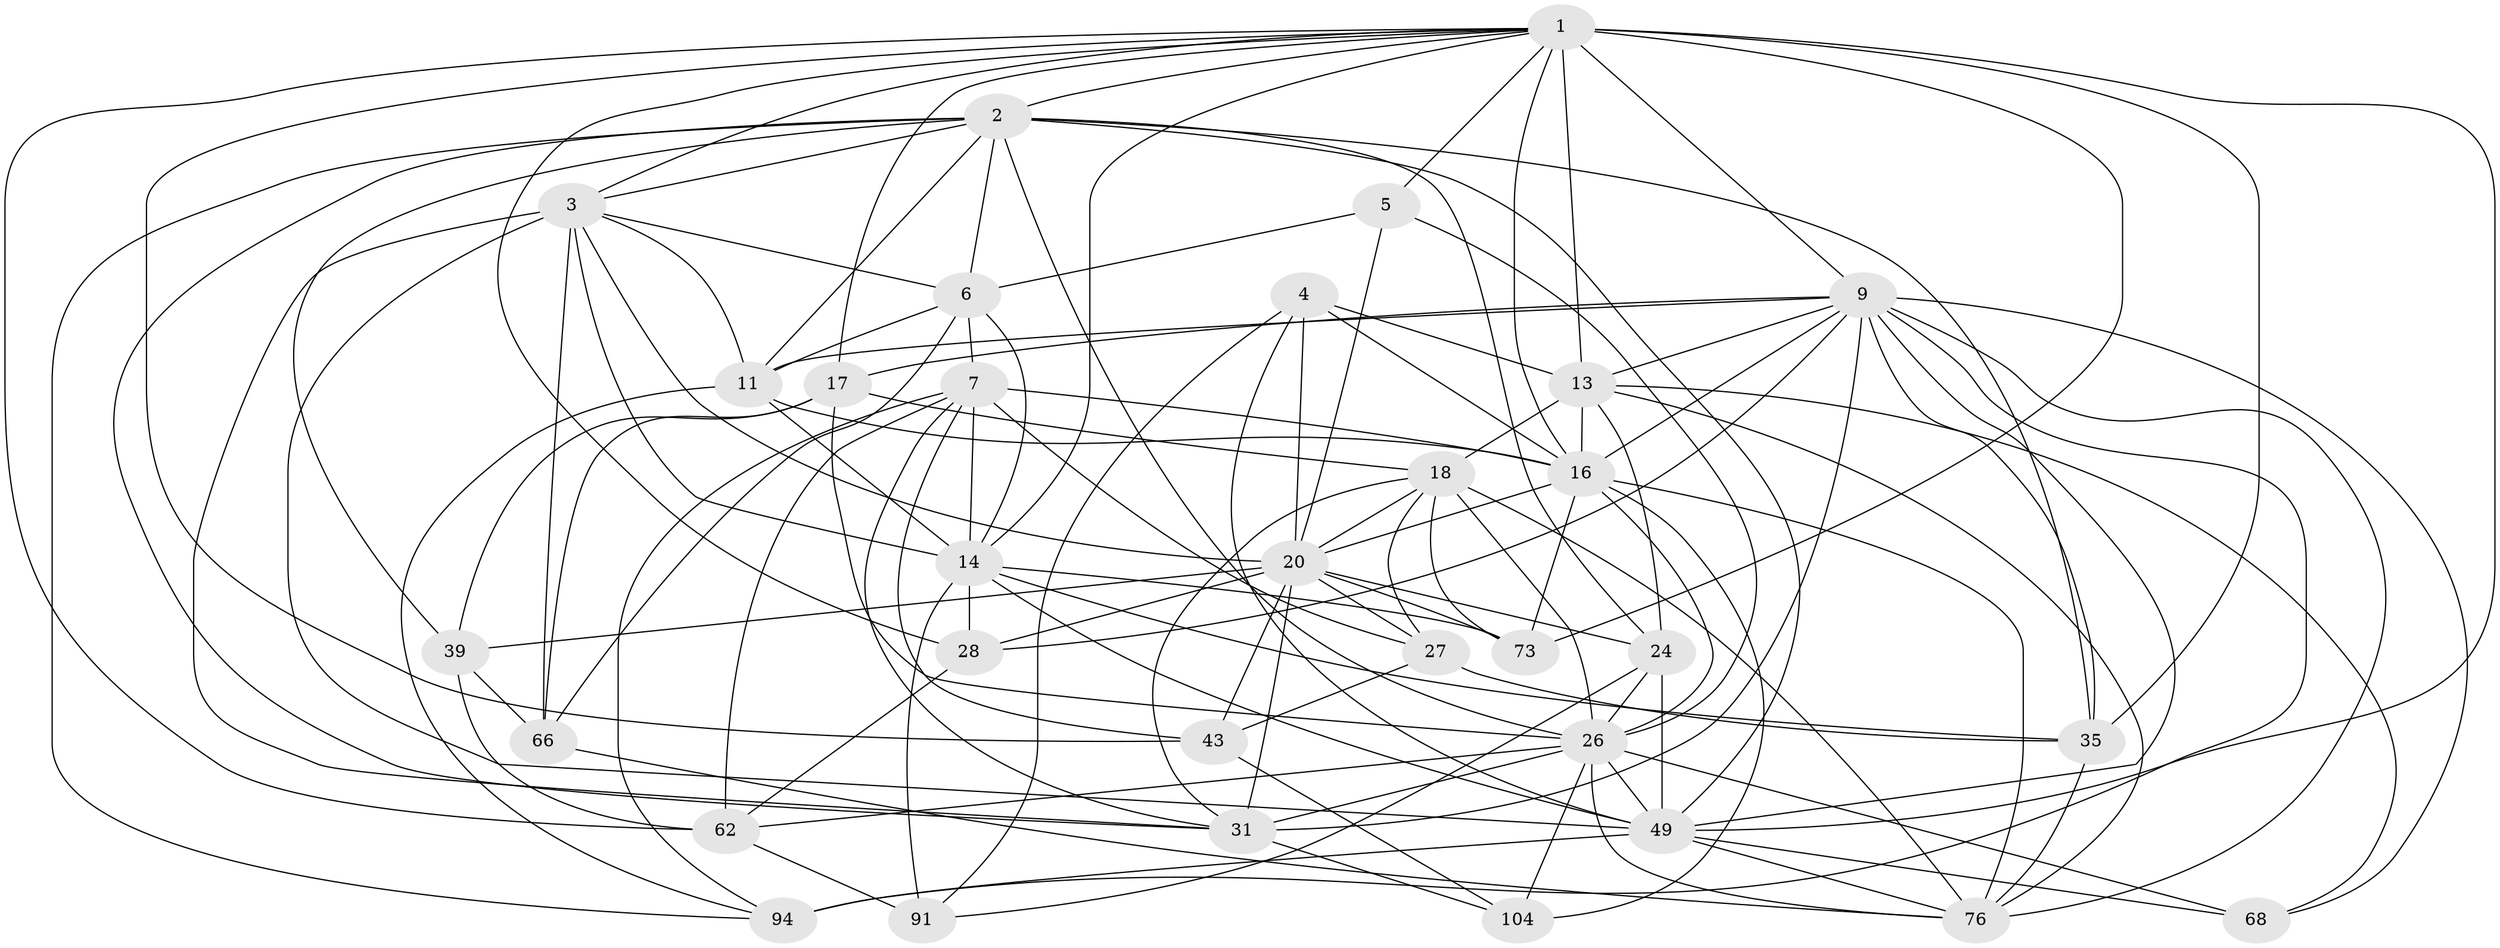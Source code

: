 // original degree distribution, {4: 1.0}
// Generated by graph-tools (version 1.1) at 2025/21/03/04/25 18:21:02]
// undirected, 32 vertices, 118 edges
graph export_dot {
graph [start="1"]
  node [color=gray90,style=filled];
  1 [super="+92+8"];
  2 [super="+64+21+42"];
  3 [super="+10+55+19"];
  4 [super="+85"];
  5;
  6 [super="+81+61"];
  7 [super="+15+82"];
  9 [super="+12+30"];
  11 [super="+97+23"];
  13 [super="+86+58+40"];
  14 [super="+38+44"];
  16 [super="+74+87+79+99"];
  17 [super="+65"];
  18 [super="+96+22"];
  20 [super="+46"];
  24 [super="+51"];
  26 [super="+53+100+29"];
  27 [super="+67"];
  28 [super="+90"];
  31 [super="+89+45"];
  35 [super="+108+56+80"];
  39 [super="+48"];
  43 [super="+95"];
  49 [super="+59+69"];
  62 [super="+72"];
  66 [super="+103"];
  68;
  73 [super="+83"];
  76 [super="+88+107"];
  91;
  94 [super="+101"];
  104;
  1 -- 16;
  1 -- 49;
  1 -- 35 [weight=2];
  1 -- 14 [weight=2];
  1 -- 9 [weight=4];
  1 -- 2;
  1 -- 3;
  1 -- 5;
  1 -- 73 [weight=2];
  1 -- 43 [weight=2];
  1 -- 13 [weight=2];
  1 -- 17;
  1 -- 28;
  1 -- 62;
  2 -- 35 [weight=2];
  2 -- 39;
  2 -- 11;
  2 -- 31;
  2 -- 3;
  2 -- 6;
  2 -- 26;
  2 -- 94;
  2 -- 24;
  2 -- 49;
  3 -- 49;
  3 -- 66 [weight=2];
  3 -- 11;
  3 -- 31;
  3 -- 20;
  3 -- 14;
  3 -- 6;
  4 -- 16;
  4 -- 91;
  4 -- 13 [weight=2];
  4 -- 20;
  4 -- 49;
  5 -- 20;
  5 -- 6;
  5 -- 26;
  6 -- 11 [weight=2];
  6 -- 66;
  6 -- 14;
  6 -- 7;
  7 -- 62;
  7 -- 43;
  7 -- 94;
  7 -- 16;
  7 -- 31;
  7 -- 27;
  7 -- 14;
  9 -- 76;
  9 -- 28 [weight=2];
  9 -- 17;
  9 -- 68;
  9 -- 94;
  9 -- 35;
  9 -- 11;
  9 -- 13;
  9 -- 16;
  9 -- 49;
  9 -- 31;
  11 -- 94;
  11 -- 16;
  11 -- 14;
  13 -- 16;
  13 -- 68;
  13 -- 24;
  13 -- 18;
  13 -- 76;
  14 -- 91;
  14 -- 35 [weight=2];
  14 -- 28;
  14 -- 73;
  14 -- 49;
  16 -- 73;
  16 -- 20 [weight=2];
  16 -- 104;
  16 -- 26;
  16 -- 76;
  17 -- 26;
  17 -- 18 [weight=2];
  17 -- 66;
  17 -- 39 [weight=2];
  18 -- 26;
  18 -- 73;
  18 -- 31 [weight=2];
  18 -- 20;
  18 -- 27;
  18 -- 76;
  20 -- 39;
  20 -- 43;
  20 -- 27;
  20 -- 28;
  20 -- 73;
  20 -- 31 [weight=2];
  20 -- 24;
  24 -- 91;
  24 -- 26;
  24 -- 49;
  26 -- 62;
  26 -- 68;
  26 -- 76;
  26 -- 104;
  26 -- 31;
  26 -- 49;
  27 -- 43;
  27 -- 35 [weight=2];
  28 -- 62;
  31 -- 104;
  35 -- 76;
  39 -- 66;
  39 -- 62;
  43 -- 104;
  49 -- 68;
  49 -- 94 [weight=2];
  49 -- 76;
  62 -- 91;
  66 -- 76;
}

